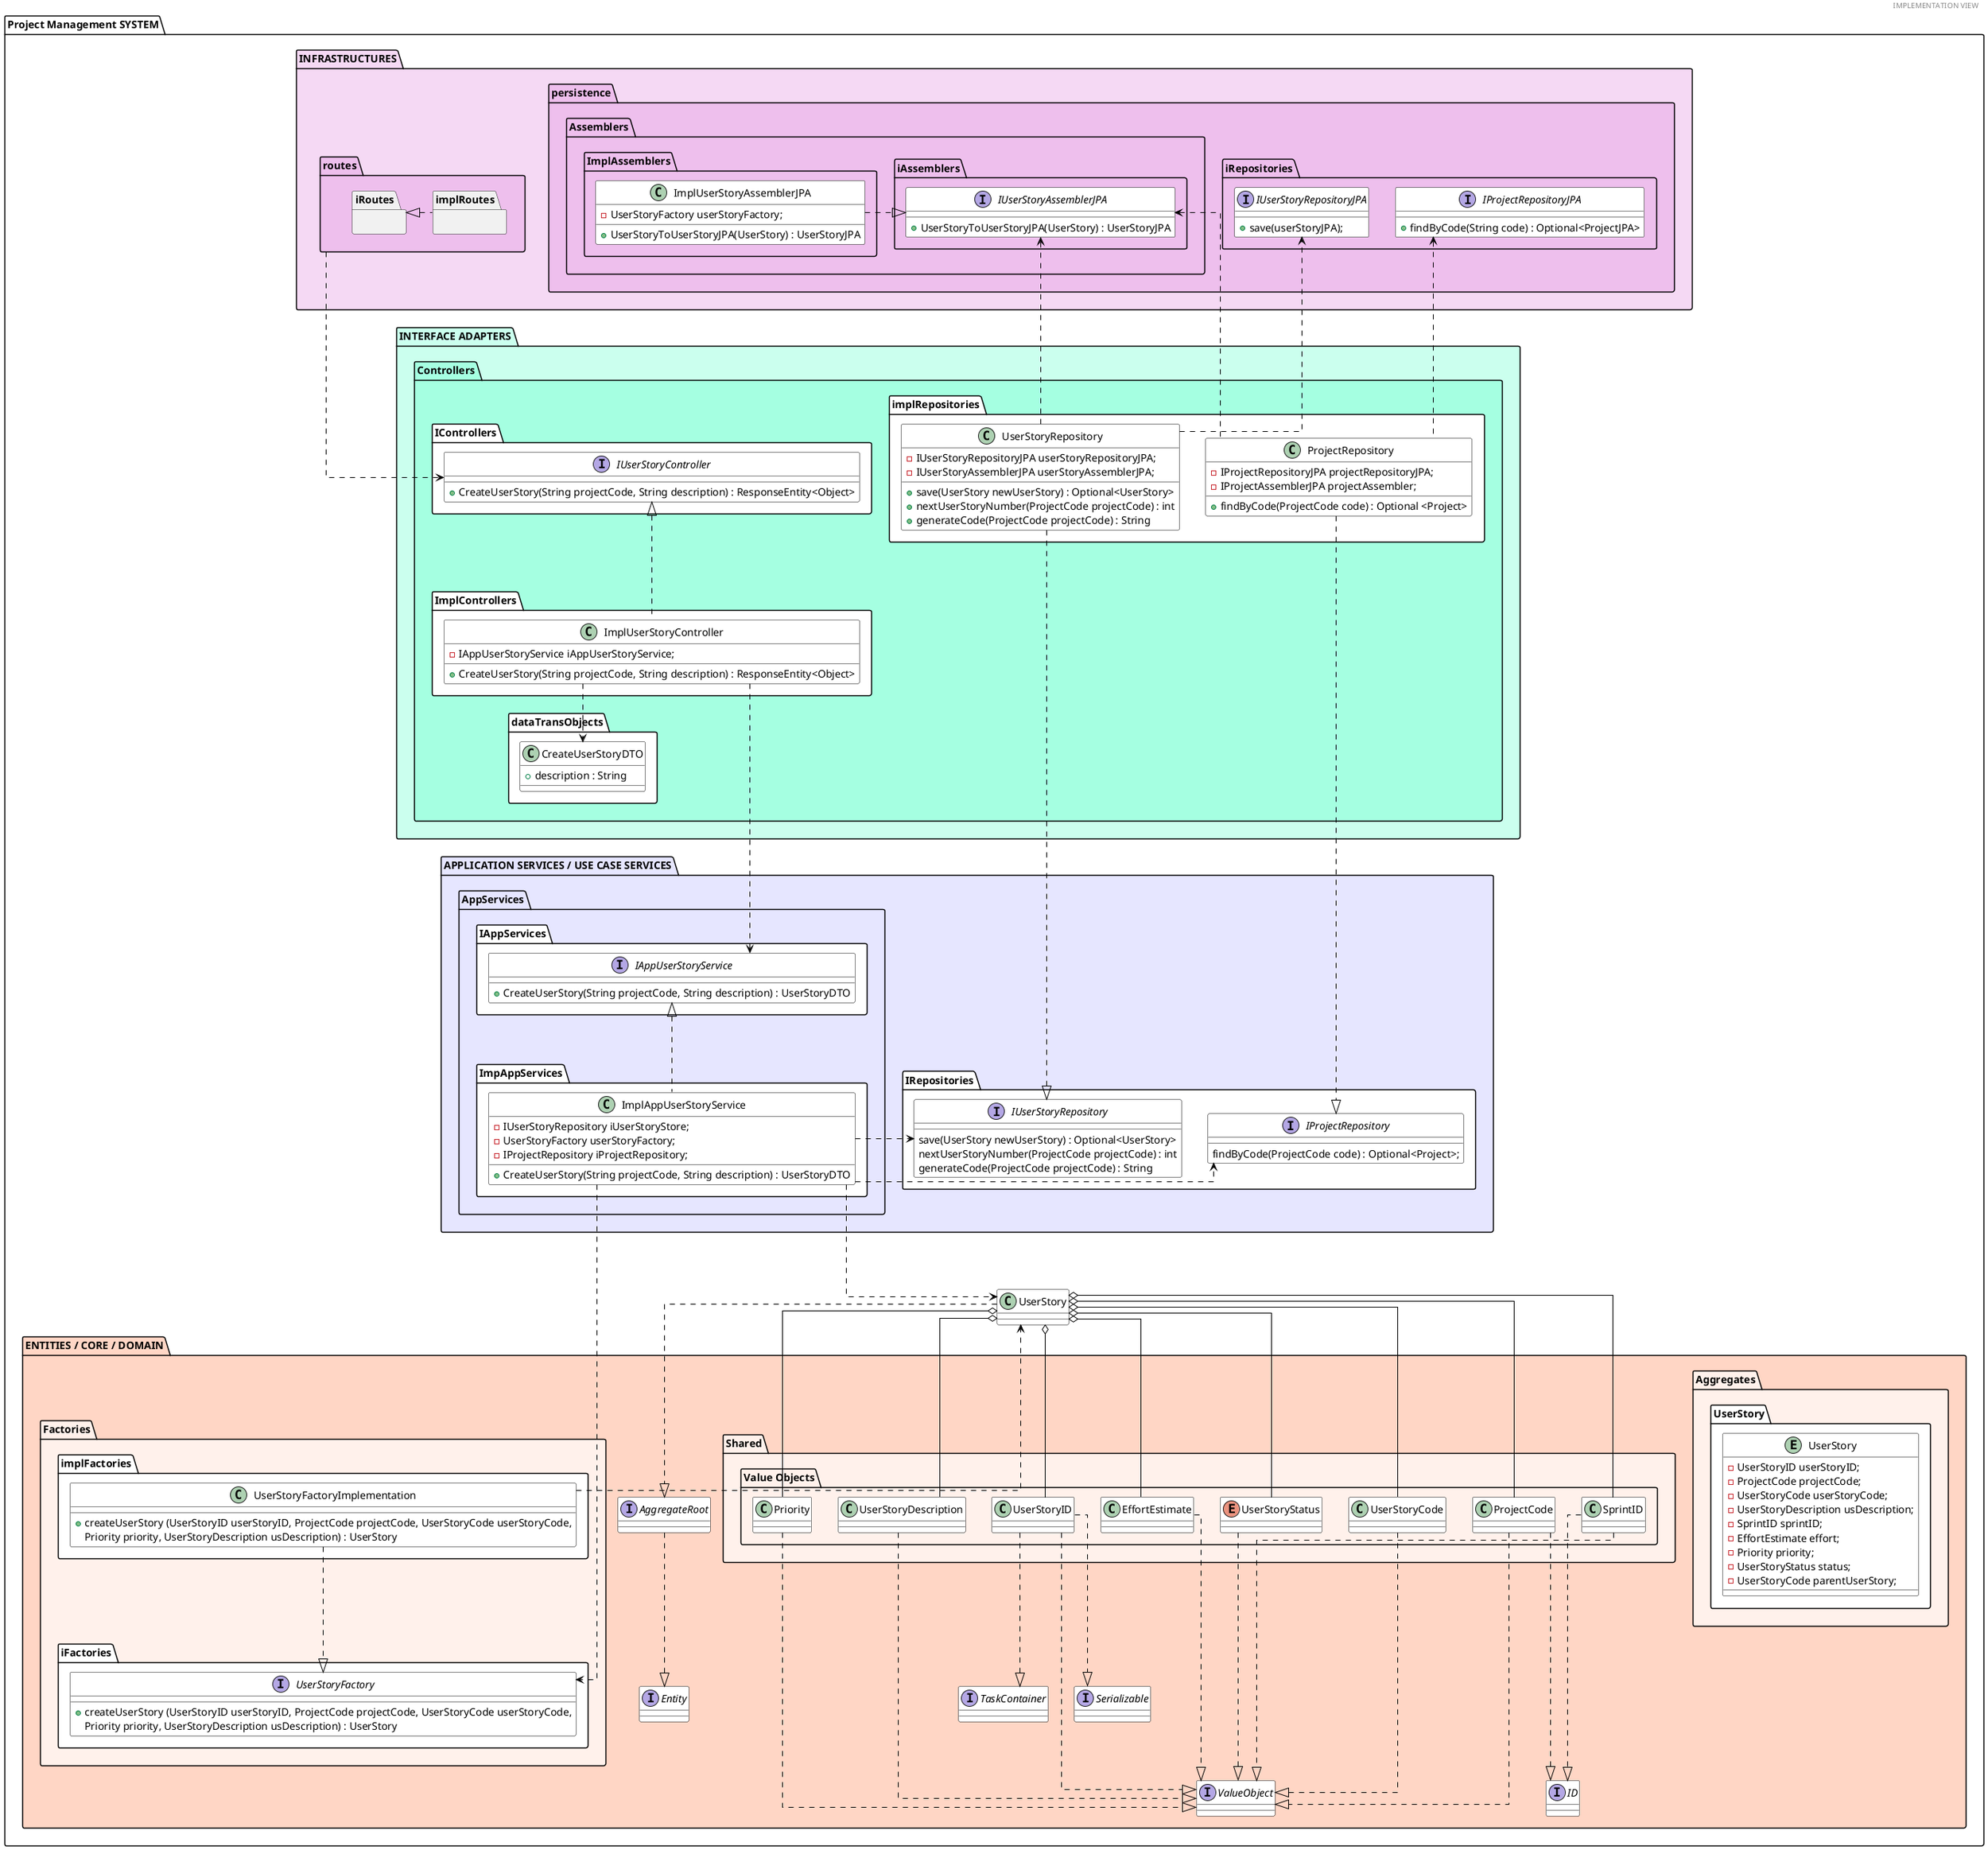 @startuml
'https://plantuml.com/class-diagram

header IMPLEMENTATION VIEW

top to bottom direction
skinparam linetype ortho

skinparam class {
BackgroundColor #white
ArrowColor #black
BorderColor #black

}

folder "Project Management SYSTEM" {

    folder "INFRASTRUCTURES" %lighten("orchid", 40) {
        package persistence %lighten("orchid", 30){
            package iRepositories %lighten("orchid", 30) {
            interface IUserStoryRepositoryJPA #white{
            +save(userStoryJPA);
            }
            interface IProjectRepositoryJPA #white{
            +findByCode(String code) : Optional<ProjectJPA>
            }
           }


             package Assemblers {

             package iAssemblers {

             interface IUserStoryAssemblerJPA {
               + UserStoryToUserStoryJPA(UserStory) : UserStoryJPA
             }
         }
             package ImplAssemblers {
             class ImplUserStoryAssemblerJPA {
               - UserStoryFactory userStoryFactory;
               + UserStoryToUserStoryJPA(UserStory) : UserStoryJPA
            }

          }


        }


     }
        package routes %lighten("orchid", 30) {
            package iRoutes{}
            package implRoutes{}
        }
    }

    folder "INTERFACE ADAPTERS" %lighten("aquamarine", 20){

        package "Controllers" %lighten("aquamarine", 10){
            package "IControllers" #white {
                interface  IUserStoryController {
                + CreateUserStory(String projectCode, String description) : ResponseEntity<Object>
                }
            }
            package "ImplControllers" #white{
                class ImplUserStoryController {
                - IAppUserStoryService iAppUserStoryService;
                + CreateUserStory(String projectCode, String description) : ResponseEntity<Object>
                }
            }
            package implRepositories #white {
                class UserStoryRepository{
                - IUserStoryRepositoryJPA userStoryRepositoryJPA;
                - IUserStoryAssemblerJPA userStoryAssemblerJPA;
                + save(UserStory newUserStory) : Optional<UserStory>
                + nextUserStoryNumber(ProjectCode projectCode) : int
                + generateCode(ProjectCode projectCode) : String
                }

                class ProjectRepository{
                                - IProjectRepositoryJPA projectRepositoryJPA;
                                - IProjectAssemblerJPA projectAssembler;
                                + findByCode(ProjectCode code) : Optional <Project>
                                 }

            }
            package dataTransObjects #white{
                class CreateUserStoryDTO {
                + description : String
                }
            }
        }
    }

    folder "APPLICATION SERVICES / USE CASE SERVICES" %lighten("blue", 90){

        package "AppServices"{
            package "IAppServices" #white {
                interface IAppUserStoryService {
                + CreateUserStory(String projectCode, String description) : UserStoryDTO
                }
            }

            package "ImpAppServices" #white{
                class ImplAppUserStoryService{
                - IUserStoryRepository iUserStoryStore;
                - UserStoryFactory userStoryFactory;
                 - IProjectRepository iProjectRepository;
                + CreateUserStory(String projectCode, String description) : UserStoryDTO
                }
            }
        }

        package "IRepositories" #white{
            interface IUserStoryRepository{
                save(UserStory newUserStory) : Optional<UserStory>
                nextUserStoryNumber(ProjectCode projectCode) : int
                generateCode(ProjectCode projectCode) : String
            }
              interface IProjectRepository{
             findByCode(ProjectCode code) : Optional<Project>;
            }
            }

        }

    folder "ENTITIES / CORE / DOMAIN" %lighten("lightsalmon", 20){

        package "Aggregates" %lighten("lightsalmon", 30) {
            package UserStory #white {
                entity UserStory{
                - UserStoryID userStoryID;
                - ProjectCode projectCode;
                - UserStoryCode userStoryCode;
                - UserStoryDescription usDescription;
                - SprintID sprintID;
                - EffortEstimate effort;
                - Priority priority;
                - UserStoryStatus status;
                - UserStoryCode parentUserStory;
               }
            }
        }

         package "Shared" %lighten("lightsalmon", 30){
                    package "Value Objects" %lighten("lightsalmon", 30){

                         class ProjectCode #white{
                         }
                         class UserStoryCode #white{
                                          }
                         class UserStoryDescription #white{
                                                                            }
                         class SprintID #white{
                                                                            }
                         class EffortEstimate #white{
                                                                            }
                         class Priority #white{
                                                                            }
                         enum UserStoryStatus #white{
                            
                                                                            }
                        class UserStoryID #white {

                        }
                    }
                }

        package "Factories" %lighten("lightsalmon", 30) {
               package iFactories #white {
                 interface UserStoryFactory #white {
                    + createUserStory (UserStoryID userStoryID, ProjectCode projectCode, UserStoryCode userStoryCode,
                    Priority priority, UserStoryDescription usDescription) : UserStory
                    }
                    }

              package implFactories  #white {
                 class UserStoryFactoryImplementation #white {
                    + createUserStory (UserStoryID userStoryID, ProjectCode projectCode, UserStoryCode userStoryCode,
                      Priority priority, UserStoryDescription usDescription) : UserStory
                   }
                }
}
        interface Entity #white
        interface AggregateRoot #white
        interface ValueObject #white
        interface ID #white
        interface TaskContainer #white
        interface Serializable #white

    }



iRoutes <|. implRoutes

routes...> IUserStoryController

IUserStoryController <|... ImplUserStoryController

ImplUserStoryController ..> CreateUserStoryDTO

UserStoryRepository ..|> IUserStoryRepository
ProjectRepository ..|> IProjectRepository

ImplUserStoryController ...> IAppUserStoryService

IAppUserStoryService <|... ImplAppUserStoryService

ImplAppUserStoryService ...> UserStory

ImplAppUserStoryService .> IUserStoryRepository

ImplAppUserStoryService .> IProjectRepository

ImplAppUserStoryService .> UserStoryFactory

UserStoryFactoryImplementation ..|> UserStoryFactory

UserStoryFactoryImplementation ..right> UserStory

ImplUserStoryAssemblerJPA .|> IUserStoryAssemblerJPA

UserStoryRepository...>  IUserStoryAssemblerJPA

UserStoryRepository...>  IUserStoryRepositoryJPA

ProjectRepository...up>  IProjectRepositoryJPA


ProjectRepository ..up> IUserStoryAssemblerJPA



UserStory o--down SprintID

UserStory o-down Priority

UserStory o-down UserStoryCode

UserStory o-down EffortEstimate

UserStory o-down UserStoryDescription

UserStory o-down UserStoryStatus

UserStory o-down ProjectCode

UserStory o-down UserStoryID

UserStoryID ..|> TaskContainer

UserStoryID ..|> Serializable

UserStoryID ..|> ValueObject

UserStory ..|> AggregateRoot

AggregateRoot ..|> Entity

SprintID...|> ValueObject

SprintID...|> ID

Priority...|> ValueObject

UserStoryCode...|> ValueObject

EffortEstimate...|> ValueObject

UserStoryDescription...|> ValueObject

UserStoryStatus...|> ValueObject

ProjectCode...|> ValueObject

ProjectCode...|> ID


@enduml

